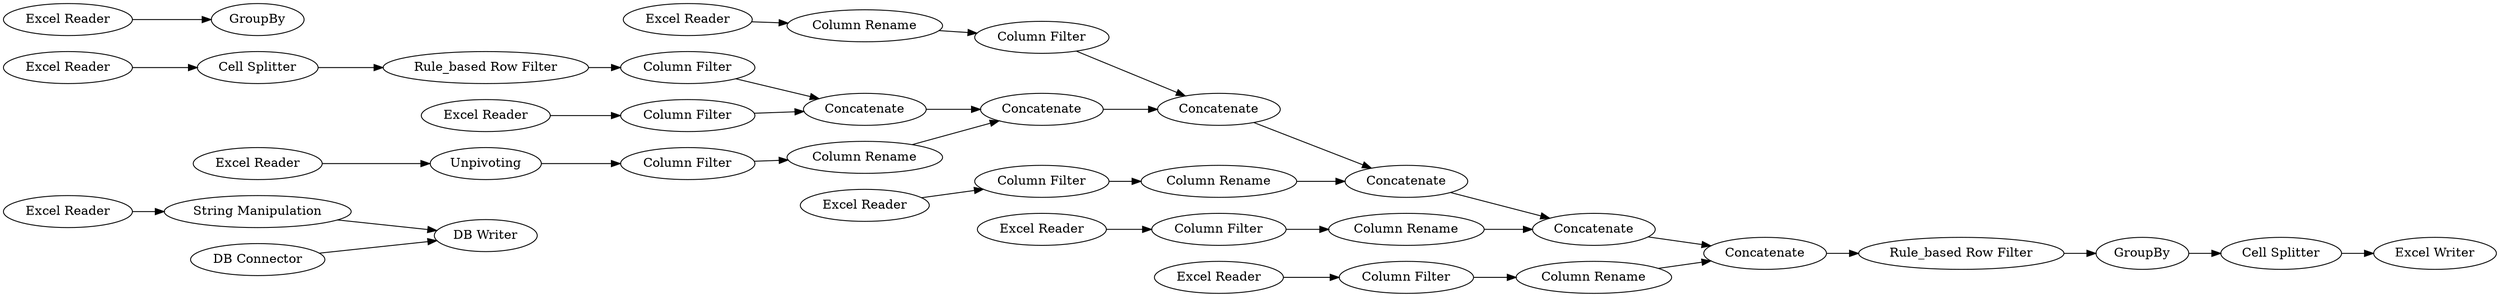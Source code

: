 digraph {
	1 [label="Excel Reader"]
	2 [label="String Manipulation"]
	3 [label="DB Connector"]
	4 [label="DB Writer"]
	5 [label="Excel Reader"]
	7 [label="Cell Splitter"]
	8 [label="Excel Reader"]
	13 [label="Column Rename"]
	14 [label="Excel Reader"]
	15 [label="Rule_based Row Filter"]
	16 [label=Concatenate]
	17 [label="Column Filter"]
	18 [label="Column Filter"]
	19 [label=Concatenate]
	20 [label="Column Filter"]
	21 [label=Concatenate]
	22 [label="Column Filter"]
	24 [label=GroupBy]
	25 [label="Excel Reader"]
	26 [label=Unpivoting]
	27 [label="Column Rename"]
	28 [label="Rule_based Row Filter"]
	29 [label="Excel Reader"]
	30 [label="Excel Reader"]
	31 [label="Excel Reader"]
	34 [label="Column Filter"]
	35 [label="Column Rename"]
	40 [label="Column Filter"]
	41 [label="Column Rename"]
	42 [label="Column Filter"]
	43 [label="Column Rename"]
	44 [label=Concatenate]
	45 [label=Concatenate]
	46 [label=Concatenate]
	47 [label="Cell Splitter"]
	48 [label="Excel Writer"]
	49 [label="Excel Reader"]
	50 [label=GroupBy]
	1 -> 2
	2 -> 4
	3 -> 4
	5 -> 7
	7 -> 15
	8 -> 17
	13 -> 22
	14 -> 13
	15 -> 18
	16 -> 19
	17 -> 16
	18 -> 16
	19 -> 21
	20 -> 27
	21 -> 44
	22 -> 21
	24 -> 47
	25 -> 26
	26 -> 20
	27 -> 19
	28 -> 24
	29 -> 34
	30 -> 42
	31 -> 40
	34 -> 35
	35 -> 44
	40 -> 41
	41 -> 45
	42 -> 43
	43 -> 46
	44 -> 45
	45 -> 46
	46 -> 28
	47 -> 48
	49 -> 50
	rankdir=LR
}
